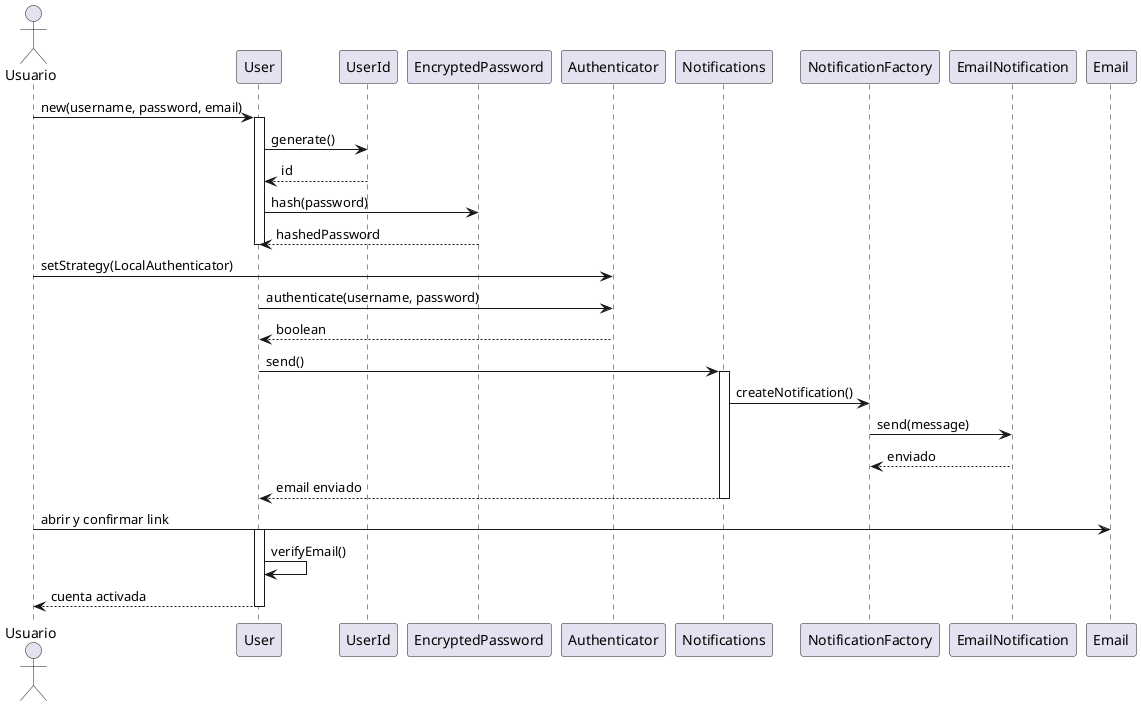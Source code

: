 @startuml RegistroUsuario
actor Usuario

Usuario -> User : new(username, password, email)
activate User
User -> UserId : generate()
UserId --> User : id
User -> EncryptedPassword : hash(password)
EncryptedPassword --> User : hashedPassword
deactivate User

Usuario -> Authenticator : setStrategy(LocalAuthenticator)
User -> Authenticator : authenticate(username, password)
Authenticator --> User : boolean

User -> Notifications : send()
activate Notifications
Notifications -> NotificationFactory : createNotification()
NotificationFactory -> EmailNotification : send(message)
EmailNotification --> NotificationFactory : enviado
Notifications --> User : email enviado
deactivate Notifications

Usuario -> Email : abrir y confirmar link
activate User
User -> User : verifyEmail()
User --> Usuario : cuenta activada
deactivate User
@enduml
